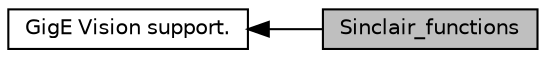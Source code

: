 digraph "Sinclair_functions"
{
  edge [fontname="Helvetica",fontsize="10",labelfontname="Helvetica",labelfontsize="10"];
  node [fontname="Helvetica",fontsize="10",shape=record];
  rankdir=LR;
  Node1 [label="GigE Vision support.",height=0.2,width=0.4,color="black", fillcolor="white", style="filled",URL="$group__gige.html"];
  Node0 [label="Sinclair_functions",height=0.2,width=0.4,color="black", fillcolor="grey75", style="filled", fontcolor="black"];
  Node1->Node0 [shape=plaintext, dir="back", style="solid"];
}
